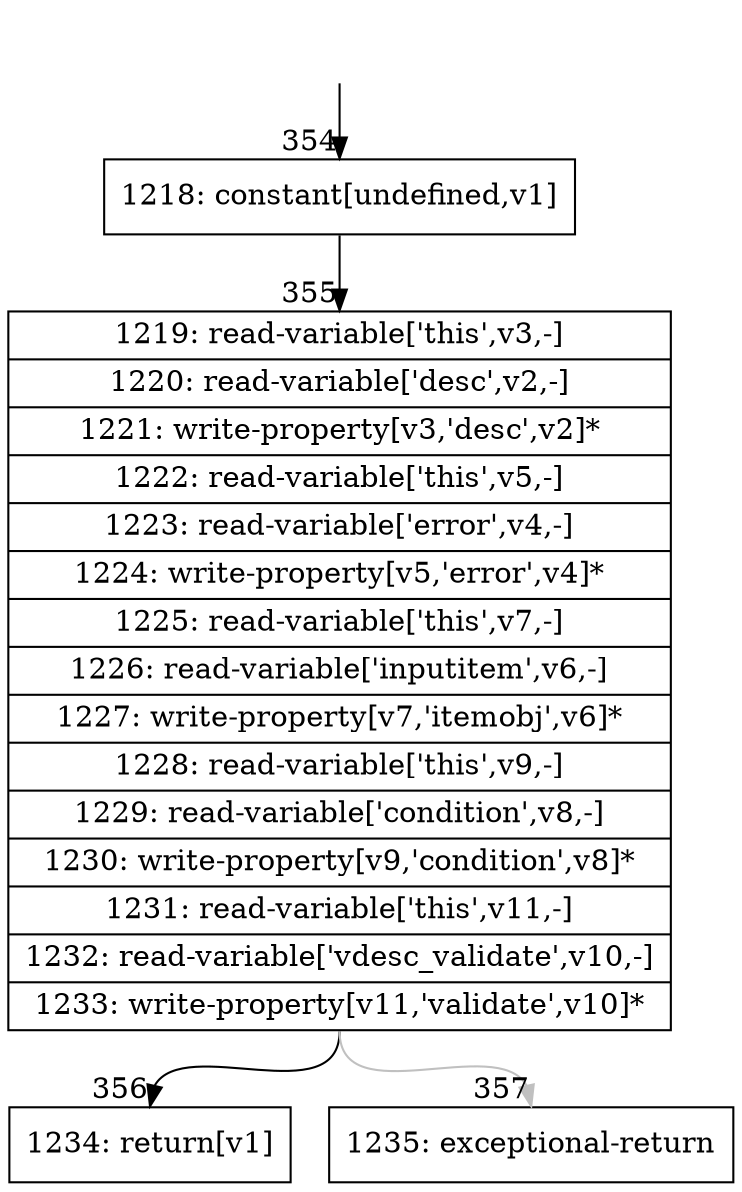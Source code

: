 digraph {
rankdir="TD"
BB_entry35[shape=none,label=""];
BB_entry35 -> BB354 [tailport=s, headport=n, headlabel="    354"]
BB354 [shape=record label="{1218: constant[undefined,v1]}" ] 
BB354 -> BB355 [tailport=s, headport=n, headlabel="      355"]
BB355 [shape=record label="{1219: read-variable['this',v3,-]|1220: read-variable['desc',v2,-]|1221: write-property[v3,'desc',v2]*|1222: read-variable['this',v5,-]|1223: read-variable['error',v4,-]|1224: write-property[v5,'error',v4]*|1225: read-variable['this',v7,-]|1226: read-variable['inputitem',v6,-]|1227: write-property[v7,'itemobj',v6]*|1228: read-variable['this',v9,-]|1229: read-variable['condition',v8,-]|1230: write-property[v9,'condition',v8]*|1231: read-variable['this',v11,-]|1232: read-variable['vdesc_validate',v10,-]|1233: write-property[v11,'validate',v10]*}" ] 
BB355 -> BB356 [tailport=s, headport=n, headlabel="      356"]
BB355 -> BB357 [tailport=s, headport=n, color=gray, headlabel="      357"]
BB356 [shape=record label="{1234: return[v1]}" ] 
BB357 [shape=record label="{1235: exceptional-return}" ] 
//#$~ 503
}
